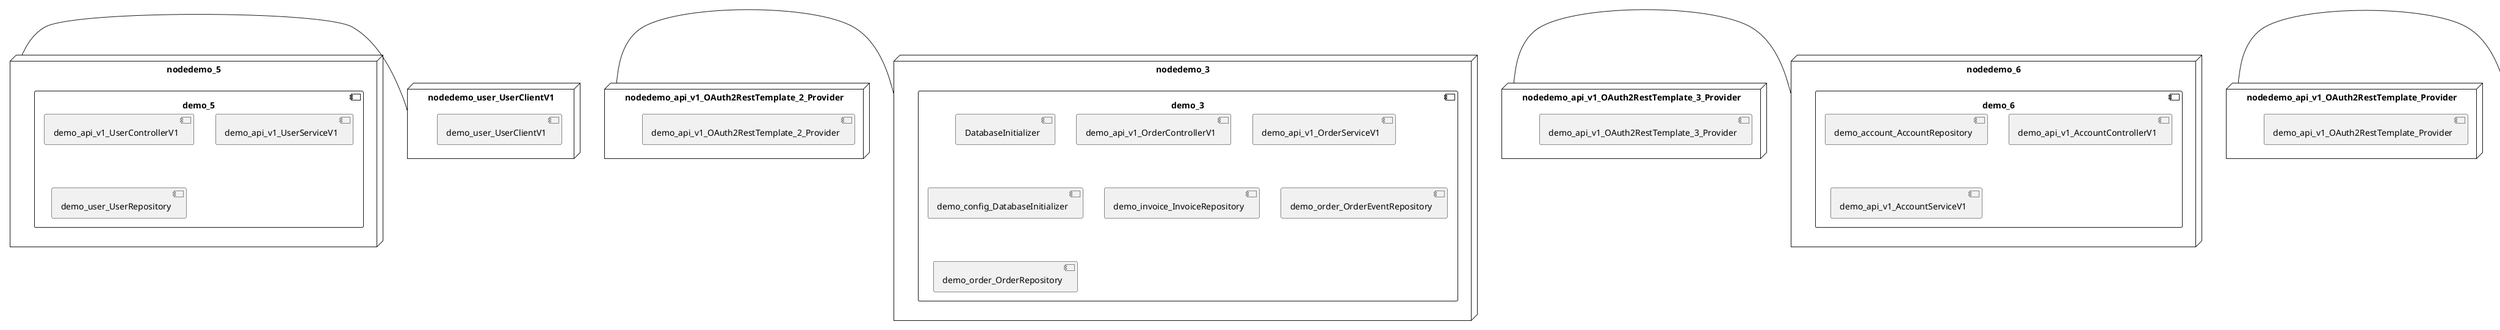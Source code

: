 @startuml
skinparam fixCircleLabelOverlapping true
skinparam componentStyle uml2
node nodedemo {
component demo {
[demo_UserController] [[kbastani-spring-cloud-event-sourcing-example.system#_FDlKEkosEe-28tFspRlWaA]]
[demo_UserRepository] [[kbastani-spring-cloud-event-sourcing-example.system#_FDlKEkosEe-28tFspRlWaA]]
[demo_UserService] [[kbastani-spring-cloud-event-sourcing-example.system#_FDlKEkosEe-28tFspRlWaA]]
[demo_login_UserController] [[kbastani-spring-cloud-event-sourcing-example.system#_FDlKEkosEe-28tFspRlWaA]]
}
}
node nodedemo_2 {
component demo_2 {
[demo_api_v1_CatalogControllerV1] [[kbastani-spring-cloud-event-sourcing-example.system#_FDlKEkosEe-28tFspRlWaA]]
[demo_api_v1_CatalogServiceV1] [[kbastani-spring-cloud-event-sourcing-example.system#_FDlKEkosEe-28tFspRlWaA]]
[demo_catalog_CatalogInfoRepository] [[kbastani-spring-cloud-event-sourcing-example.system#_FDlKEkosEe-28tFspRlWaA]]
}
}
node nodedemo_3 {
component demo_3 {
[DatabaseInitializer] [[kbastani-spring-cloud-event-sourcing-example.system#_FDlKEkosEe-28tFspRlWaA]]
[demo_api_v1_OrderControllerV1] [[kbastani-spring-cloud-event-sourcing-example.system#_FDlKEkosEe-28tFspRlWaA]]
[demo_api_v1_OrderServiceV1] [[kbastani-spring-cloud-event-sourcing-example.system#_FDlKEkosEe-28tFspRlWaA]]
[demo_config_DatabaseInitializer] [[kbastani-spring-cloud-event-sourcing-example.system#_FDlKEkosEe-28tFspRlWaA]]
[demo_invoice_InvoiceRepository] [[kbastani-spring-cloud-event-sourcing-example.system#_FDlKEkosEe-28tFspRlWaA]]
[demo_order_OrderEventRepository] [[kbastani-spring-cloud-event-sourcing-example.system#_FDlKEkosEe-28tFspRlWaA]]
[demo_order_OrderRepository] [[kbastani-spring-cloud-event-sourcing-example.system#_FDlKEkosEe-28tFspRlWaA]]
}
}
node nodedemo_4 {
component demo_4 {
[demo_api_v1_ShoppingCartControllerV1] [[kbastani-spring-cloud-event-sourcing-example.system#_FDlKEkosEe-28tFspRlWaA]]
[demo_api_v1_ShoppingCartServiceV1] [[kbastani-spring-cloud-event-sourcing-example.system#_FDlKEkosEe-28tFspRlWaA]]
[demo_cart_CartEventRepository] [[kbastani-spring-cloud-event-sourcing-example.system#_FDlKEkosEe-28tFspRlWaA]]
}
}
node nodedemo_5 {
component demo_5 {
[demo_api_v1_UserControllerV1] [[kbastani-spring-cloud-event-sourcing-example.system#_FDlKEkosEe-28tFspRlWaA]]
[demo_api_v1_UserServiceV1] [[kbastani-spring-cloud-event-sourcing-example.system#_FDlKEkosEe-28tFspRlWaA]]
[demo_user_UserRepository] [[kbastani-spring-cloud-event-sourcing-example.system#_FDlKEkosEe-28tFspRlWaA]]
}
}
node nodedemo_6 {
component demo_6 {
[demo_account_AccountRepository] [[kbastani-spring-cloud-event-sourcing-example.system#_FDlKEkosEe-28tFspRlWaA]]
[demo_api_v1_AccountControllerV1] [[kbastani-spring-cloud-event-sourcing-example.system#_FDlKEkosEe-28tFspRlWaA]]
[demo_api_v1_AccountServiceV1] [[kbastani-spring-cloud-event-sourcing-example.system#_FDlKEkosEe-28tFspRlWaA]]
}
}
node nodedemo_7 {
component demo_7 {
}
}
node nodedemo_v1 {
component demo_v1 {
[demo_v1_InventoryControllerV1] [[kbastani-spring-cloud-event-sourcing-example.system#_FDlKEkosEe-28tFspRlWaA]]
[demo_v1_InventoryServiceV1] [[kbastani-spring-cloud-event-sourcing-example.system#_FDlKEkosEe-28tFspRlWaA]]
}
}
node nodedemo_api_v1_OAuth2RestTemplate_2_Provider {
[demo_api_v1_OAuth2RestTemplate_2_Provider] [[kbastani-spring-cloud-event-sourcing-example.system#_FDlKEkosEe-28tFspRlWaA]]
}
node nodedemo_api_v1_OAuth2RestTemplate_3_Provider {
[demo_api_v1_OAuth2RestTemplate_3_Provider] [[kbastani-spring-cloud-event-sourcing-example.system#_FDlKEkosEe-28tFspRlWaA]]
}
node nodedemo_api_v1_OAuth2RestTemplate_Provider {
[demo_api_v1_OAuth2RestTemplate_Provider] [[kbastani-spring-cloud-event-sourcing-example.system#_FDlKEkosEe-28tFspRlWaA]]
}
node nodedemo_api_v1_RestTemplate_2_Provider {
[demo_api_v1_RestTemplate_2_Provider] [[kbastani-spring-cloud-event-sourcing-example.system#_FDlKEkosEe-28tFspRlWaA]]
}
node nodedemo_api_v1_RestTemplate_Provider {
[demo_api_v1_RestTemplate_Provider] [[kbastani-spring-cloud-event-sourcing-example.system#_FDlKEkosEe-28tFspRlWaA]]
}
node nodedemo_inventory_InventoryRepository_Provider {
[demo_inventory_InventoryRepository_Provider] [[kbastani-spring-cloud-event-sourcing-example.system#_FDlKEkosEe-28tFspRlWaA]]
}
node nodedemo_login_AuthenticationManager_Provider {
[demo_login_AuthenticationManager_Provider] [[kbastani-spring-cloud-event-sourcing-example.system#_FDlKEkosEe-28tFspRlWaA]]
}
node nodedemo_login_ClientDetailsService_Provider {
[demo_login_ClientDetailsService_Provider] [[kbastani-spring-cloud-event-sourcing-example.system#_FDlKEkosEe-28tFspRlWaA]]
}
node nodedemo_login_HttpSessionSecurityContextRepository_Provider {
[demo_login_HttpSessionSecurityContextRepository_Provider] [[kbastani-spring-cloud-event-sourcing-example.system#_FDlKEkosEe-28tFspRlWaA]]
}
node nodedemo_login_LoginController {
[demo_login_LoginController] [[kbastani-spring-cloud-event-sourcing-example.system#_FDlKEkosEe-28tFspRlWaA]]
}
node nodedemo_product_ProductRepository_Provider {
[demo_product_ProductRepository_Provider] [[kbastani-spring-cloud-event-sourcing-example.system#_FDlKEkosEe-28tFspRlWaA]]
}
node nodedemo_user_UserClientV1 {
[demo_user_UserClientV1] [[kbastani-spring-cloud-event-sourcing-example.system#_FDlKEkosEe-28tFspRlWaA]]
}
node nodedemo_v1_Session_Provider {
[demo_v1_Session_Provider] [[kbastani-spring-cloud-event-sourcing-example.system#_FDlKEkosEe-28tFspRlWaA]]
}
[nodedemo_5] - [nodedemo_user_UserClientV1]
[nodedemo_api_v1_OAuth2RestTemplate_2_Provider] - [nodedemo_3]
[nodedemo_api_v1_OAuth2RestTemplate_3_Provider] - [nodedemo_6]
[nodedemo_api_v1_OAuth2RestTemplate_Provider] - [nodedemo_4]
[nodedemo_api_v1_RestTemplate_2_Provider] - [nodedemo_2]
[nodedemo_api_v1_RestTemplate_Provider] - [nodedemo_4]
[nodedemo_inventory_InventoryRepository_Provider] - [nodedemo_v1]
[nodedemo_login_AuthenticationManager_Provider] - [nodedemo_login_LoginController]
[nodedemo_login_ClientDetailsService_Provider] - [nodedemo_login_LoginController]
[nodedemo_login_HttpSessionSecurityContextRepository_Provider] - [nodedemo_login_LoginController]
[nodedemo_product_ProductRepository_Provider] - [nodedemo_v1]
[nodedemo_v1_Session_Provider] - [nodedemo_v1]

@enduml
